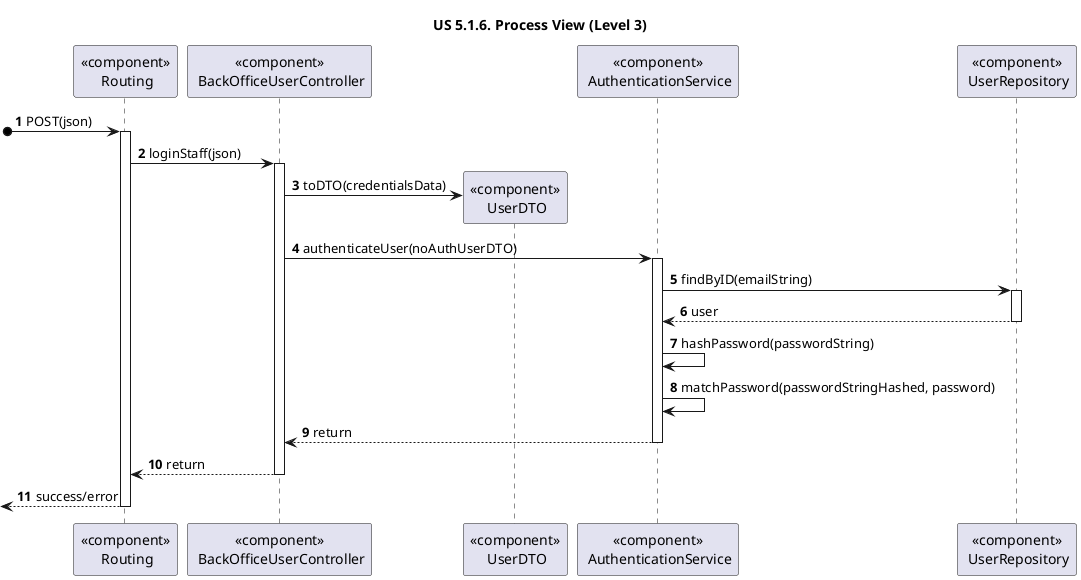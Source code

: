 @startuml
'https://plantuml.com/sequence-diagram

title "US 5.1.6. Process View (Level 3)"

autonumber

participant "<<component>>\n Routing" as ROUTE
participant "<<component>>\n BackOfficeUserController" as CONTROL

participant "<<component>>\n UserDTO" as UserDTO

participant "<<component>>\n AuthenticationService" as AUTHServ
participant "<<component>>\n UserRepository" as AUTHRepo


[o-> ROUTE : POST(json)
activate ROUTE

ROUTE -> CONTROL : loginStaff(json)
activate CONTROL

CONTROL -> UserDTO** : toDTO(credentialsData)

CONTROL -> AUTHServ : authenticateUser(noAuthUserDTO)
activate AUTHServ

AUTHServ -> AUTHRepo : findByID(emailString)
activate AUTHRepo


AUTHRepo --> AUTHServ : user
deactivate AUTHRepo

AUTHServ -> AUTHServ : hashPassword(passwordString)

AUTHServ -> AUTHServ : matchPassword(passwordStringHashed, password)

AUTHServ --> CONTROL : return
deactivate AUTHServ

CONTROL --> ROUTE : return
deactivate CONTROL

<-- ROUTE : success/error

deactivate ROUTE

@enduml
